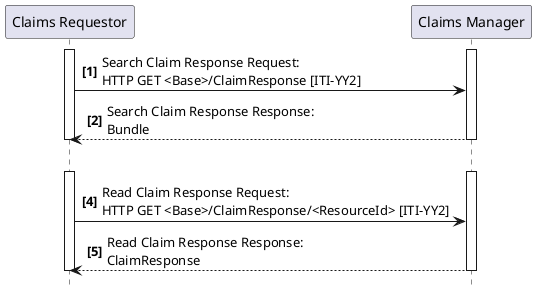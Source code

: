 @startuml
skinparam svgDimensionStyle false
hide footbox
autonumber "<b>[0]"
participant "Claims Requestor" as Req
participant "Claims Manager" as Man
activate Req
activate Man
Req -> Man : Search Claim Response Request:\nHTTP GET <Base>/ClaimResponse [ITI-YY2]
Man --> Req : Search Claim Response Response:\nBundle
deactivate Man
deactivate Req

Req -[hidden]> Man
activate Req
activate Man 
Req -> Man : Read Claim Response Request:\nHTTP GET <Base>/ClaimResponse/<ResourceId> [ITI-YY2]
Man --> Req : Read Claim Response Response:\nClaimResponse
deactivate Man
deactivate Req

@enduml
